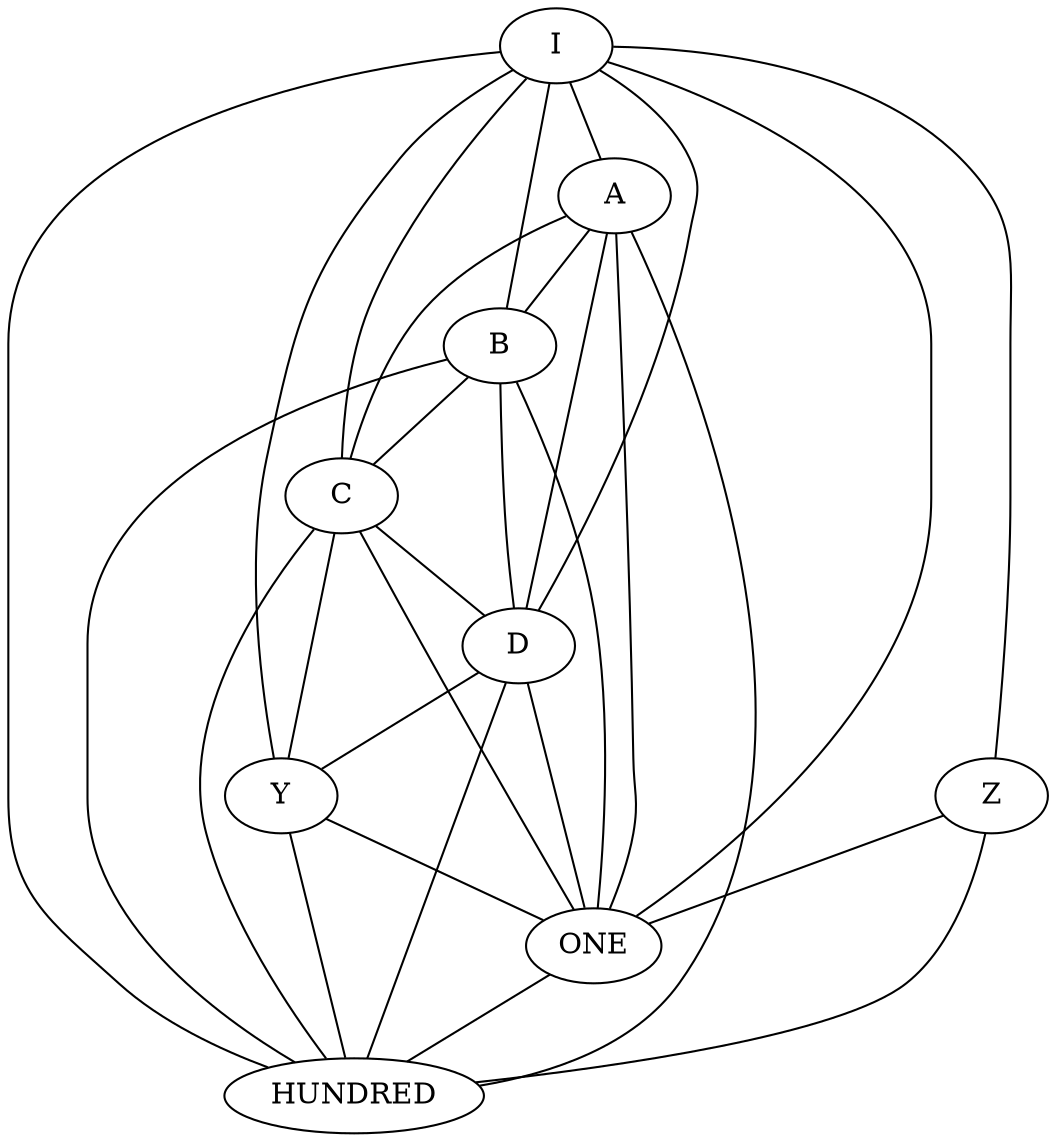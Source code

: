 graph INTG {
I -- A;
I -- B;
I -- C;
I -- D;
I -- Y;
I -- Z;
I -- ONE;
I -- HUNDRED;
A -- B;
A -- C;
A -- D;
A -- ONE;
A -- HUNDRED;
B -- C;
B -- D;
B -- ONE;
B -- HUNDRED;
C -- D;
C -- Y;
C -- ONE;
C -- HUNDRED;
D -- Y;
D -- ONE;
D -- HUNDRED;
Y -- ONE;
Y -- HUNDRED;
Z -- ONE;
Z -- HUNDRED;
ONE -- HUNDRED;
 }